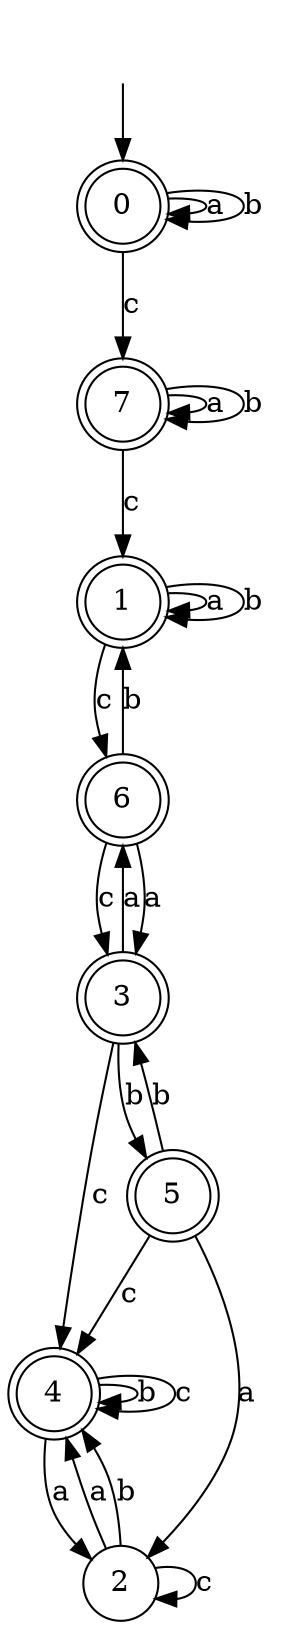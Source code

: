 digraph g {
__start [label=""shape=none]
	0[shape="doublecircle" label="0"]
	1[shape="doublecircle" label="1"]
	2[shape="circle" label="2"]
	3[shape="doublecircle" label="3"]
	4[shape="doublecircle" label="4"]
	5[shape="doublecircle" label="5"]
	6[shape="doublecircle" label="6"]
	7[shape="doublecircle" label="7"]

__start -> 0
	0 -> 0 [label="a"]
	0 -> 0 [label="b"]
	0 -> 7 [label="c"]
	1 -> 1 [label="a"]
	1 -> 1 [label="b"]
	1 -> 6 [label="c"]
	2 -> 4 [label="a"]
	2 -> 4 [label="b"]
	2 -> 2 [label="c"]
	3 -> 6 [label="a"]
	3 -> 5 [label="b"]
	3 -> 4 [label="c"]
	4 -> 2 [label="a"]
	4 -> 4 [label="b"]
	4 -> 4 [label="c"]
	5 -> 2 [label="a"]
	5 -> 3 [label="b"]
	5 -> 4 [label="c"]
	6 -> 3 [label="a"]
	6 -> 1 [label="b"]
	6 -> 3 [label="c"]
	7 -> 7 [label="a"]
	7 -> 7 [label="b"]
	7 -> 1 [label="c"]
}
